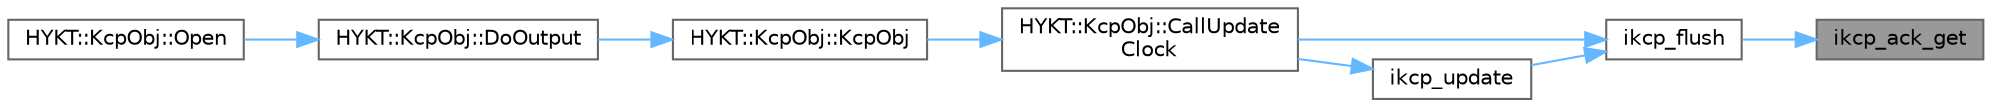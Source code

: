 digraph "ikcp_ack_get"
{
 // LATEX_PDF_SIZE
  bgcolor="transparent";
  edge [fontname=Helvetica,fontsize=10,labelfontname=Helvetica,labelfontsize=10];
  node [fontname=Helvetica,fontsize=10,shape=box,height=0.2,width=0.4];
  rankdir="RL";
  Node1 [id="Node000001",label="ikcp_ack_get",height=0.2,width=0.4,color="gray40", fillcolor="grey60", style="filled", fontcolor="black",tooltip=" "];
  Node1 -> Node2 [id="edge1_Node000001_Node000002",dir="back",color="steelblue1",style="solid",tooltip=" "];
  Node2 [id="Node000002",label="ikcp_flush",height=0.2,width=0.4,color="grey40", fillcolor="white", style="filled",URL="$ikcp_8cpp.html#a2a3d9426417d04f8f1bbfbded14b4eb1",tooltip=" "];
  Node2 -> Node3 [id="edge2_Node000002_Node000003",dir="back",color="steelblue1",style="solid",tooltip=" "];
  Node3 [id="Node000003",label="HYKT::KcpObj::CallUpdate\lClock",height=0.2,width=0.4,color="grey40", fillcolor="white", style="filled",URL="$class_h_y_k_t_1_1_kcp_obj.html#a403a9c094edc9382ecb25fe38ce050ca",tooltip=" "];
  Node3 -> Node4 [id="edge3_Node000003_Node000004",dir="back",color="steelblue1",style="solid",tooltip=" "];
  Node4 [id="Node000004",label="HYKT::KcpObj::KcpObj",height=0.2,width=0.4,color="grey40", fillcolor="white", style="filled",URL="$class_h_y_k_t_1_1_kcp_obj.html#afaf269c96e588ac9030a121dc9adcf43",tooltip=" "];
  Node4 -> Node5 [id="edge4_Node000004_Node000005",dir="back",color="steelblue1",style="solid",tooltip=" "];
  Node5 [id="Node000005",label="HYKT::KcpObj::DoOutput",height=0.2,width=0.4,color="grey40", fillcolor="white", style="filled",URL="$class_h_y_k_t_1_1_kcp_obj.html#a7ad86857b5e6c434aec73ac5aceb6dca",tooltip=" "];
  Node5 -> Node6 [id="edge5_Node000005_Node000006",dir="back",color="steelblue1",style="solid",tooltip=" "];
  Node6 [id="Node000006",label="HYKT::KcpObj::Open",height=0.2,width=0.4,color="grey40", fillcolor="white", style="filled",URL="$class_h_y_k_t_1_1_kcp_obj.html#a5e53001785ff30ae485a113b9b8a0ddc",tooltip=" "];
  Node2 -> Node7 [id="edge6_Node000002_Node000007",dir="back",color="steelblue1",style="solid",tooltip=" "];
  Node7 [id="Node000007",label="ikcp_update",height=0.2,width=0.4,color="grey40", fillcolor="white", style="filled",URL="$ikcp_8cpp.html#a780ff8e4dd414f83db886cfd96172975",tooltip=" "];
  Node7 -> Node3 [id="edge7_Node000007_Node000003",dir="back",color="steelblue1",style="solid",tooltip=" "];
}
